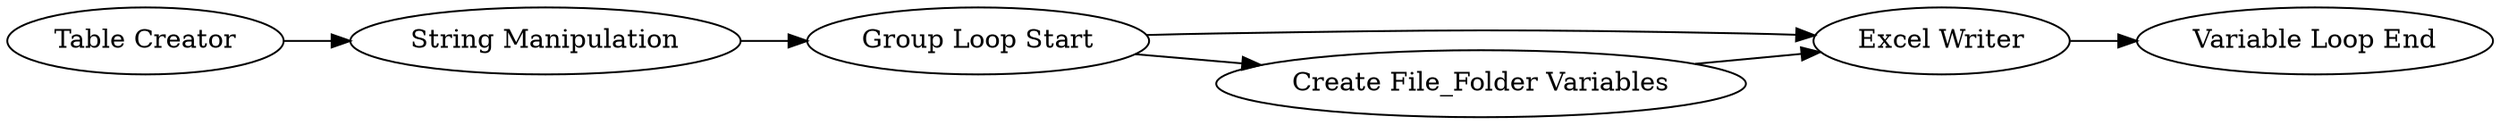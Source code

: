 digraph {
	18 [label="Table Creator"]
	19 [label="Group Loop Start"]
	20 [label="String Manipulation"]
	21 [label="Excel Writer"]
	22 [label="Variable Loop End"]
	23 [label="Create File_Folder Variables"]
	18 -> 20
	19 -> 21
	19 -> 23
	20 -> 19
	21 -> 22
	23 -> 21
	rankdir=LR
}
